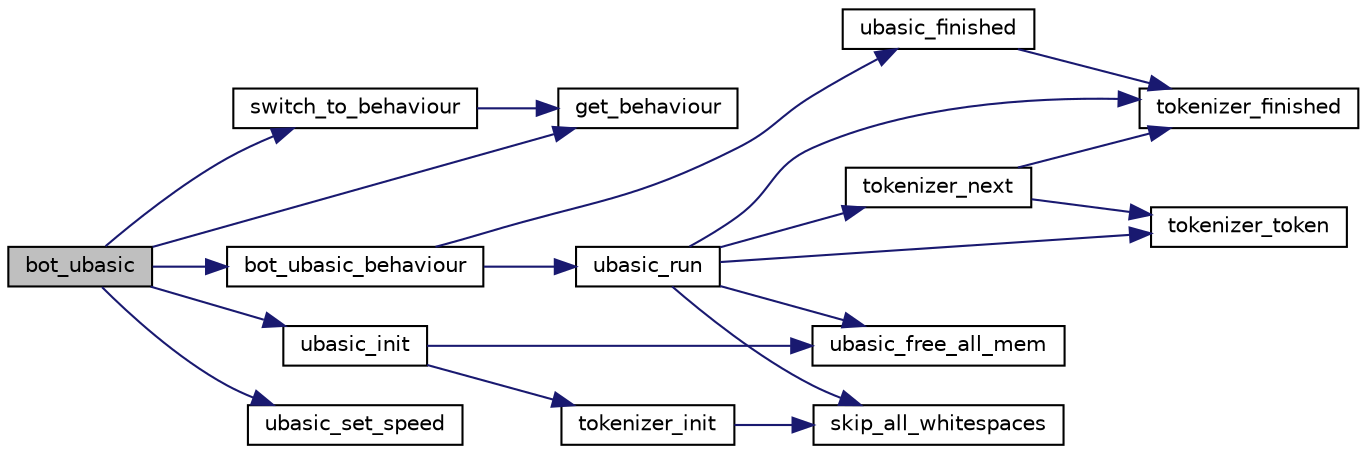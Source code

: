 digraph G
{
  edge [fontname="Helvetica",fontsize="10",labelfontname="Helvetica",labelfontsize="10"];
  node [fontname="Helvetica",fontsize="10",shape=record];
  rankdir="LR";
  Node1 [label="bot_ubasic",height=0.2,width=0.4,color="black", fillcolor="grey75", style="filled" fontcolor="black"];
  Node1 -> Node2 [color="midnightblue",fontsize="10",style="solid",fontname="Helvetica"];
  Node2 [label="switch_to_behaviour",height=0.2,width=0.4,color="black", fillcolor="white", style="filled",URL="$bot-logic_8c.html#a123152ecfcd89545c2603cb3f2e873c9",tooltip="Ruft ein anderes Verhalten auf und merkt sich den Ruecksprung return_from_behaviour() kehrt dann spae..."];
  Node2 -> Node3 [color="midnightblue",fontsize="10",style="solid",fontname="Helvetica"];
  Node3 [label="get_behaviour",height=0.2,width=0.4,color="black", fillcolor="white", style="filled",URL="$bot-logic_8c.html#a11e7a95fd56f9703bd2bd9c61300df6c",tooltip="Liefert das Verhalten zurueck, welches durch function implementiert ist."];
  Node1 -> Node4 [color="midnightblue",fontsize="10",style="solid",fontname="Helvetica"];
  Node4 [label="bot_ubasic_behaviour",height=0.2,width=0.4,color="black", fillcolor="white", style="filled",URL="$behaviour__ubasic_8c.html#a027e9064dff19f31ba6e62721032147f",tooltip="uBasic als ct-Bot Verhalten"];
  Node4 -> Node5 [color="midnightblue",fontsize="10",style="solid",fontname="Helvetica"];
  Node5 [label="ubasic_run",height=0.2,width=0.4,color="black", fillcolor="white", style="filled",URL="$ubasic_8c.html#acb3f04a1e0f6cbd21eb0350d8b06ec45"];
  Node5 -> Node6 [color="midnightblue",fontsize="10",style="solid",fontname="Helvetica"];
  Node6 [label="tokenizer_finished",height=0.2,width=0.4,color="black", fillcolor="white", style="filled",URL="$tokenizer_8c.html#a5c2310421eeccd03f6aee214ded8159b"];
  Node5 -> Node7 [color="midnightblue",fontsize="10",style="solid",fontname="Helvetica"];
  Node7 [label="tokenizer_token",height=0.2,width=0.4,color="black", fillcolor="white", style="filled",URL="$tokenizer_8c.html#aa49af21826f177d115a28db11be99c1d"];
  Node5 -> Node8 [color="midnightblue",fontsize="10",style="solid",fontname="Helvetica"];
  Node8 [label="skip_all_whitespaces",height=0.2,width=0.4,color="black", fillcolor="white", style="filled",URL="$tokenizer_8c.html#a0ac73043946f7efab0d3a25fcbb53e58"];
  Node5 -> Node9 [color="midnightblue",fontsize="10",style="solid",fontname="Helvetica"];
  Node9 [label="tokenizer_next",height=0.2,width=0.4,color="black", fillcolor="white", style="filled",URL="$tokenizer_8c.html#ae29a59cfbda31bd3b52e609fef5889b2"];
  Node9 -> Node6 [color="midnightblue",fontsize="10",style="solid",fontname="Helvetica"];
  Node9 -> Node7 [color="midnightblue",fontsize="10",style="solid",fontname="Helvetica"];
  Node5 -> Node10 [color="midnightblue",fontsize="10",style="solid",fontname="Helvetica"];
  Node10 [label="ubasic_free_all_mem",height=0.2,width=0.4,color="black", fillcolor="white", style="filled",URL="$ubasic_8c.html#a2745fd71284fb02853d955dbe44240a8"];
  Node4 -> Node11 [color="midnightblue",fontsize="10",style="solid",fontname="Helvetica"];
  Node11 [label="ubasic_finished",height=0.2,width=0.4,color="black", fillcolor="white", style="filled",URL="$ubasic_8c.html#a1bcc0f8a7044110cfccad3faf818d5af"];
  Node11 -> Node6 [color="midnightblue",fontsize="10",style="solid",fontname="Helvetica"];
  Node1 -> Node3 [color="midnightblue",fontsize="10",style="solid",fontname="Helvetica"];
  Node1 -> Node12 [color="midnightblue",fontsize="10",style="solid",fontname="Helvetica"];
  Node12 [label="ubasic_set_speed",height=0.2,width=0.4,color="black", fillcolor="white", style="filled",URL="$behaviour__ubasic_8c.html#a69b89a3fea91b09215c043edcca231c2",tooltip="Hilfsroutine, um in Basic innerhalb eines Steps beide Variablen mit der Bot-Geschwindigkeit belegen z..."];
  Node1 -> Node13 [color="midnightblue",fontsize="10",style="solid",fontname="Helvetica"];
  Node13 [label="ubasic_init",height=0.2,width=0.4,color="black", fillcolor="white", style="filled",URL="$ubasic_8c.html#a82d121290bc9212642dc96fea71b5dd0"];
  Node13 -> Node10 [color="midnightblue",fontsize="10",style="solid",fontname="Helvetica"];
  Node13 -> Node14 [color="midnightblue",fontsize="10",style="solid",fontname="Helvetica"];
  Node14 [label="tokenizer_init",height=0.2,width=0.4,color="black", fillcolor="white", style="filled",URL="$tokenizer_8c.html#ade2d47ca3371da8059f1bc33cbebc331"];
  Node14 -> Node8 [color="midnightblue",fontsize="10",style="solid",fontname="Helvetica"];
}
